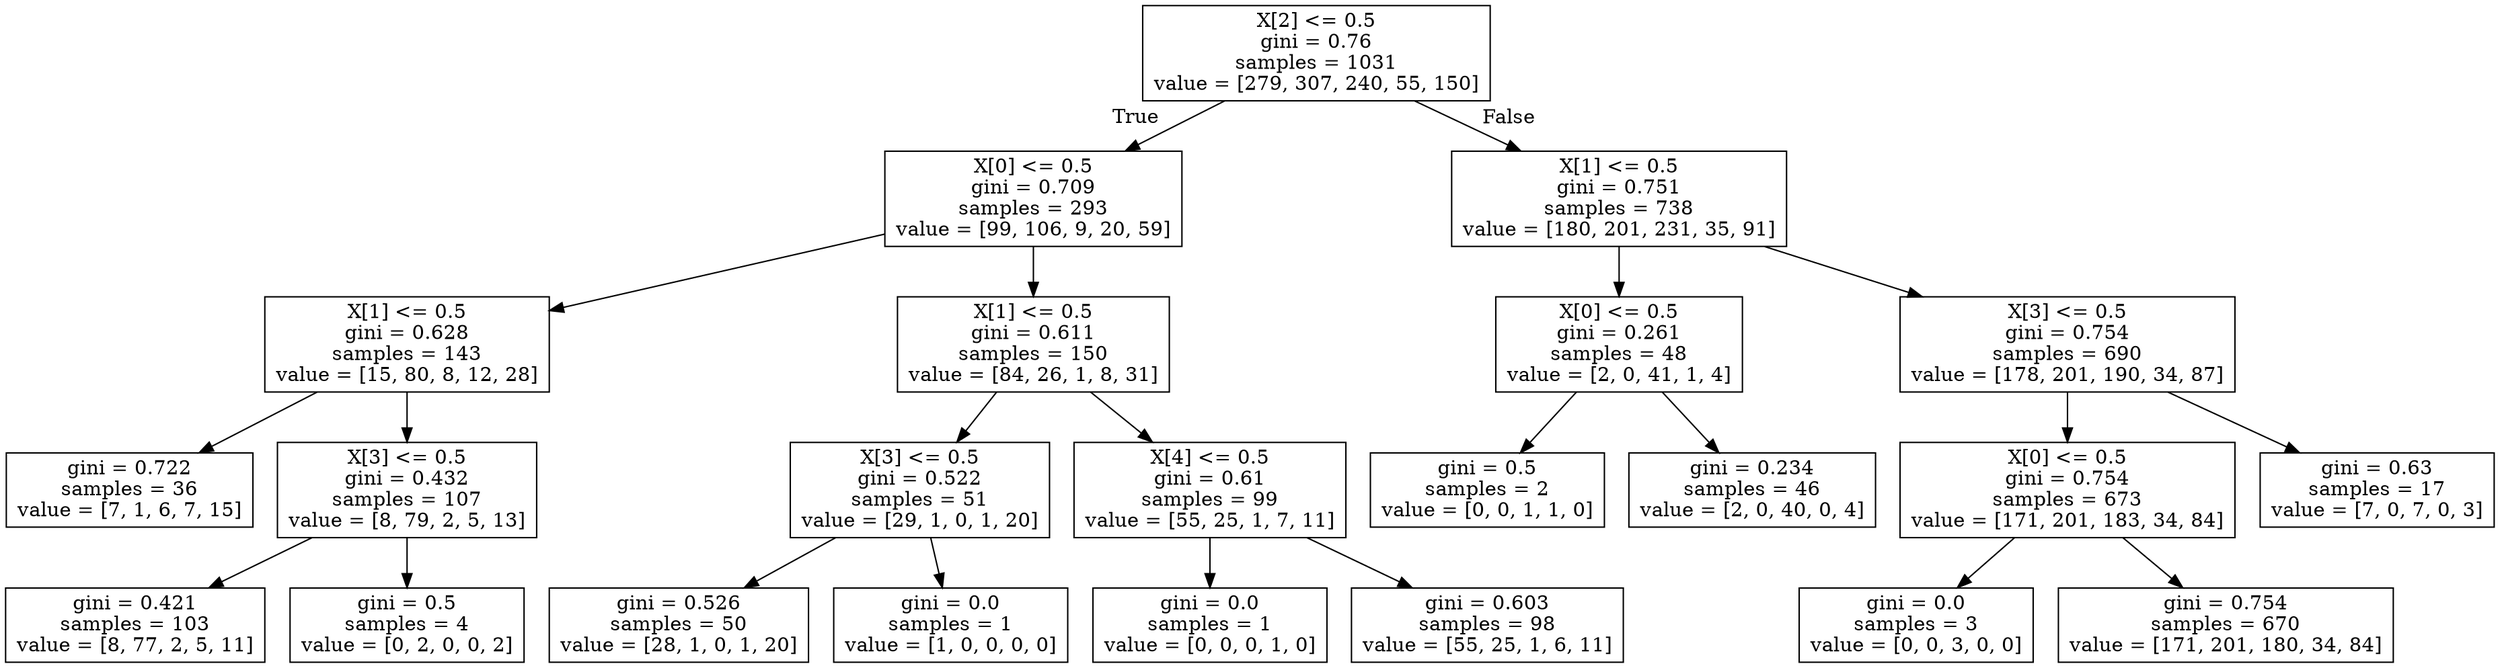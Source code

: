 digraph Tree {
node [shape=box] ;
0 [label="X[2] <= 0.5\ngini = 0.76\nsamples = 1031\nvalue = [279, 307, 240, 55, 150]"] ;
1 [label="X[0] <= 0.5\ngini = 0.709\nsamples = 293\nvalue = [99, 106, 9, 20, 59]"] ;
0 -> 1 [labeldistance=2.5, labelangle=45, headlabel="True"] ;
2 [label="X[1] <= 0.5\ngini = 0.628\nsamples = 143\nvalue = [15, 80, 8, 12, 28]"] ;
1 -> 2 ;
3 [label="gini = 0.722\nsamples = 36\nvalue = [7, 1, 6, 7, 15]"] ;
2 -> 3 ;
4 [label="X[3] <= 0.5\ngini = 0.432\nsamples = 107\nvalue = [8, 79, 2, 5, 13]"] ;
2 -> 4 ;
5 [label="gini = 0.421\nsamples = 103\nvalue = [8, 77, 2, 5, 11]"] ;
4 -> 5 ;
6 [label="gini = 0.5\nsamples = 4\nvalue = [0, 2, 0, 0, 2]"] ;
4 -> 6 ;
7 [label="X[1] <= 0.5\ngini = 0.611\nsamples = 150\nvalue = [84, 26, 1, 8, 31]"] ;
1 -> 7 ;
8 [label="X[3] <= 0.5\ngini = 0.522\nsamples = 51\nvalue = [29, 1, 0, 1, 20]"] ;
7 -> 8 ;
9 [label="gini = 0.526\nsamples = 50\nvalue = [28, 1, 0, 1, 20]"] ;
8 -> 9 ;
10 [label="gini = 0.0\nsamples = 1\nvalue = [1, 0, 0, 0, 0]"] ;
8 -> 10 ;
11 [label="X[4] <= 0.5\ngini = 0.61\nsamples = 99\nvalue = [55, 25, 1, 7, 11]"] ;
7 -> 11 ;
12 [label="gini = 0.0\nsamples = 1\nvalue = [0, 0, 0, 1, 0]"] ;
11 -> 12 ;
13 [label="gini = 0.603\nsamples = 98\nvalue = [55, 25, 1, 6, 11]"] ;
11 -> 13 ;
14 [label="X[1] <= 0.5\ngini = 0.751\nsamples = 738\nvalue = [180, 201, 231, 35, 91]"] ;
0 -> 14 [labeldistance=2.5, labelangle=-45, headlabel="False"] ;
15 [label="X[0] <= 0.5\ngini = 0.261\nsamples = 48\nvalue = [2, 0, 41, 1, 4]"] ;
14 -> 15 ;
16 [label="gini = 0.5\nsamples = 2\nvalue = [0, 0, 1, 1, 0]"] ;
15 -> 16 ;
17 [label="gini = 0.234\nsamples = 46\nvalue = [2, 0, 40, 0, 4]"] ;
15 -> 17 ;
18 [label="X[3] <= 0.5\ngini = 0.754\nsamples = 690\nvalue = [178, 201, 190, 34, 87]"] ;
14 -> 18 ;
19 [label="X[0] <= 0.5\ngini = 0.754\nsamples = 673\nvalue = [171, 201, 183, 34, 84]"] ;
18 -> 19 ;
20 [label="gini = 0.0\nsamples = 3\nvalue = [0, 0, 3, 0, 0]"] ;
19 -> 20 ;
21 [label="gini = 0.754\nsamples = 670\nvalue = [171, 201, 180, 34, 84]"] ;
19 -> 21 ;
22 [label="gini = 0.63\nsamples = 17\nvalue = [7, 0, 7, 0, 3]"] ;
18 -> 22 ;
}